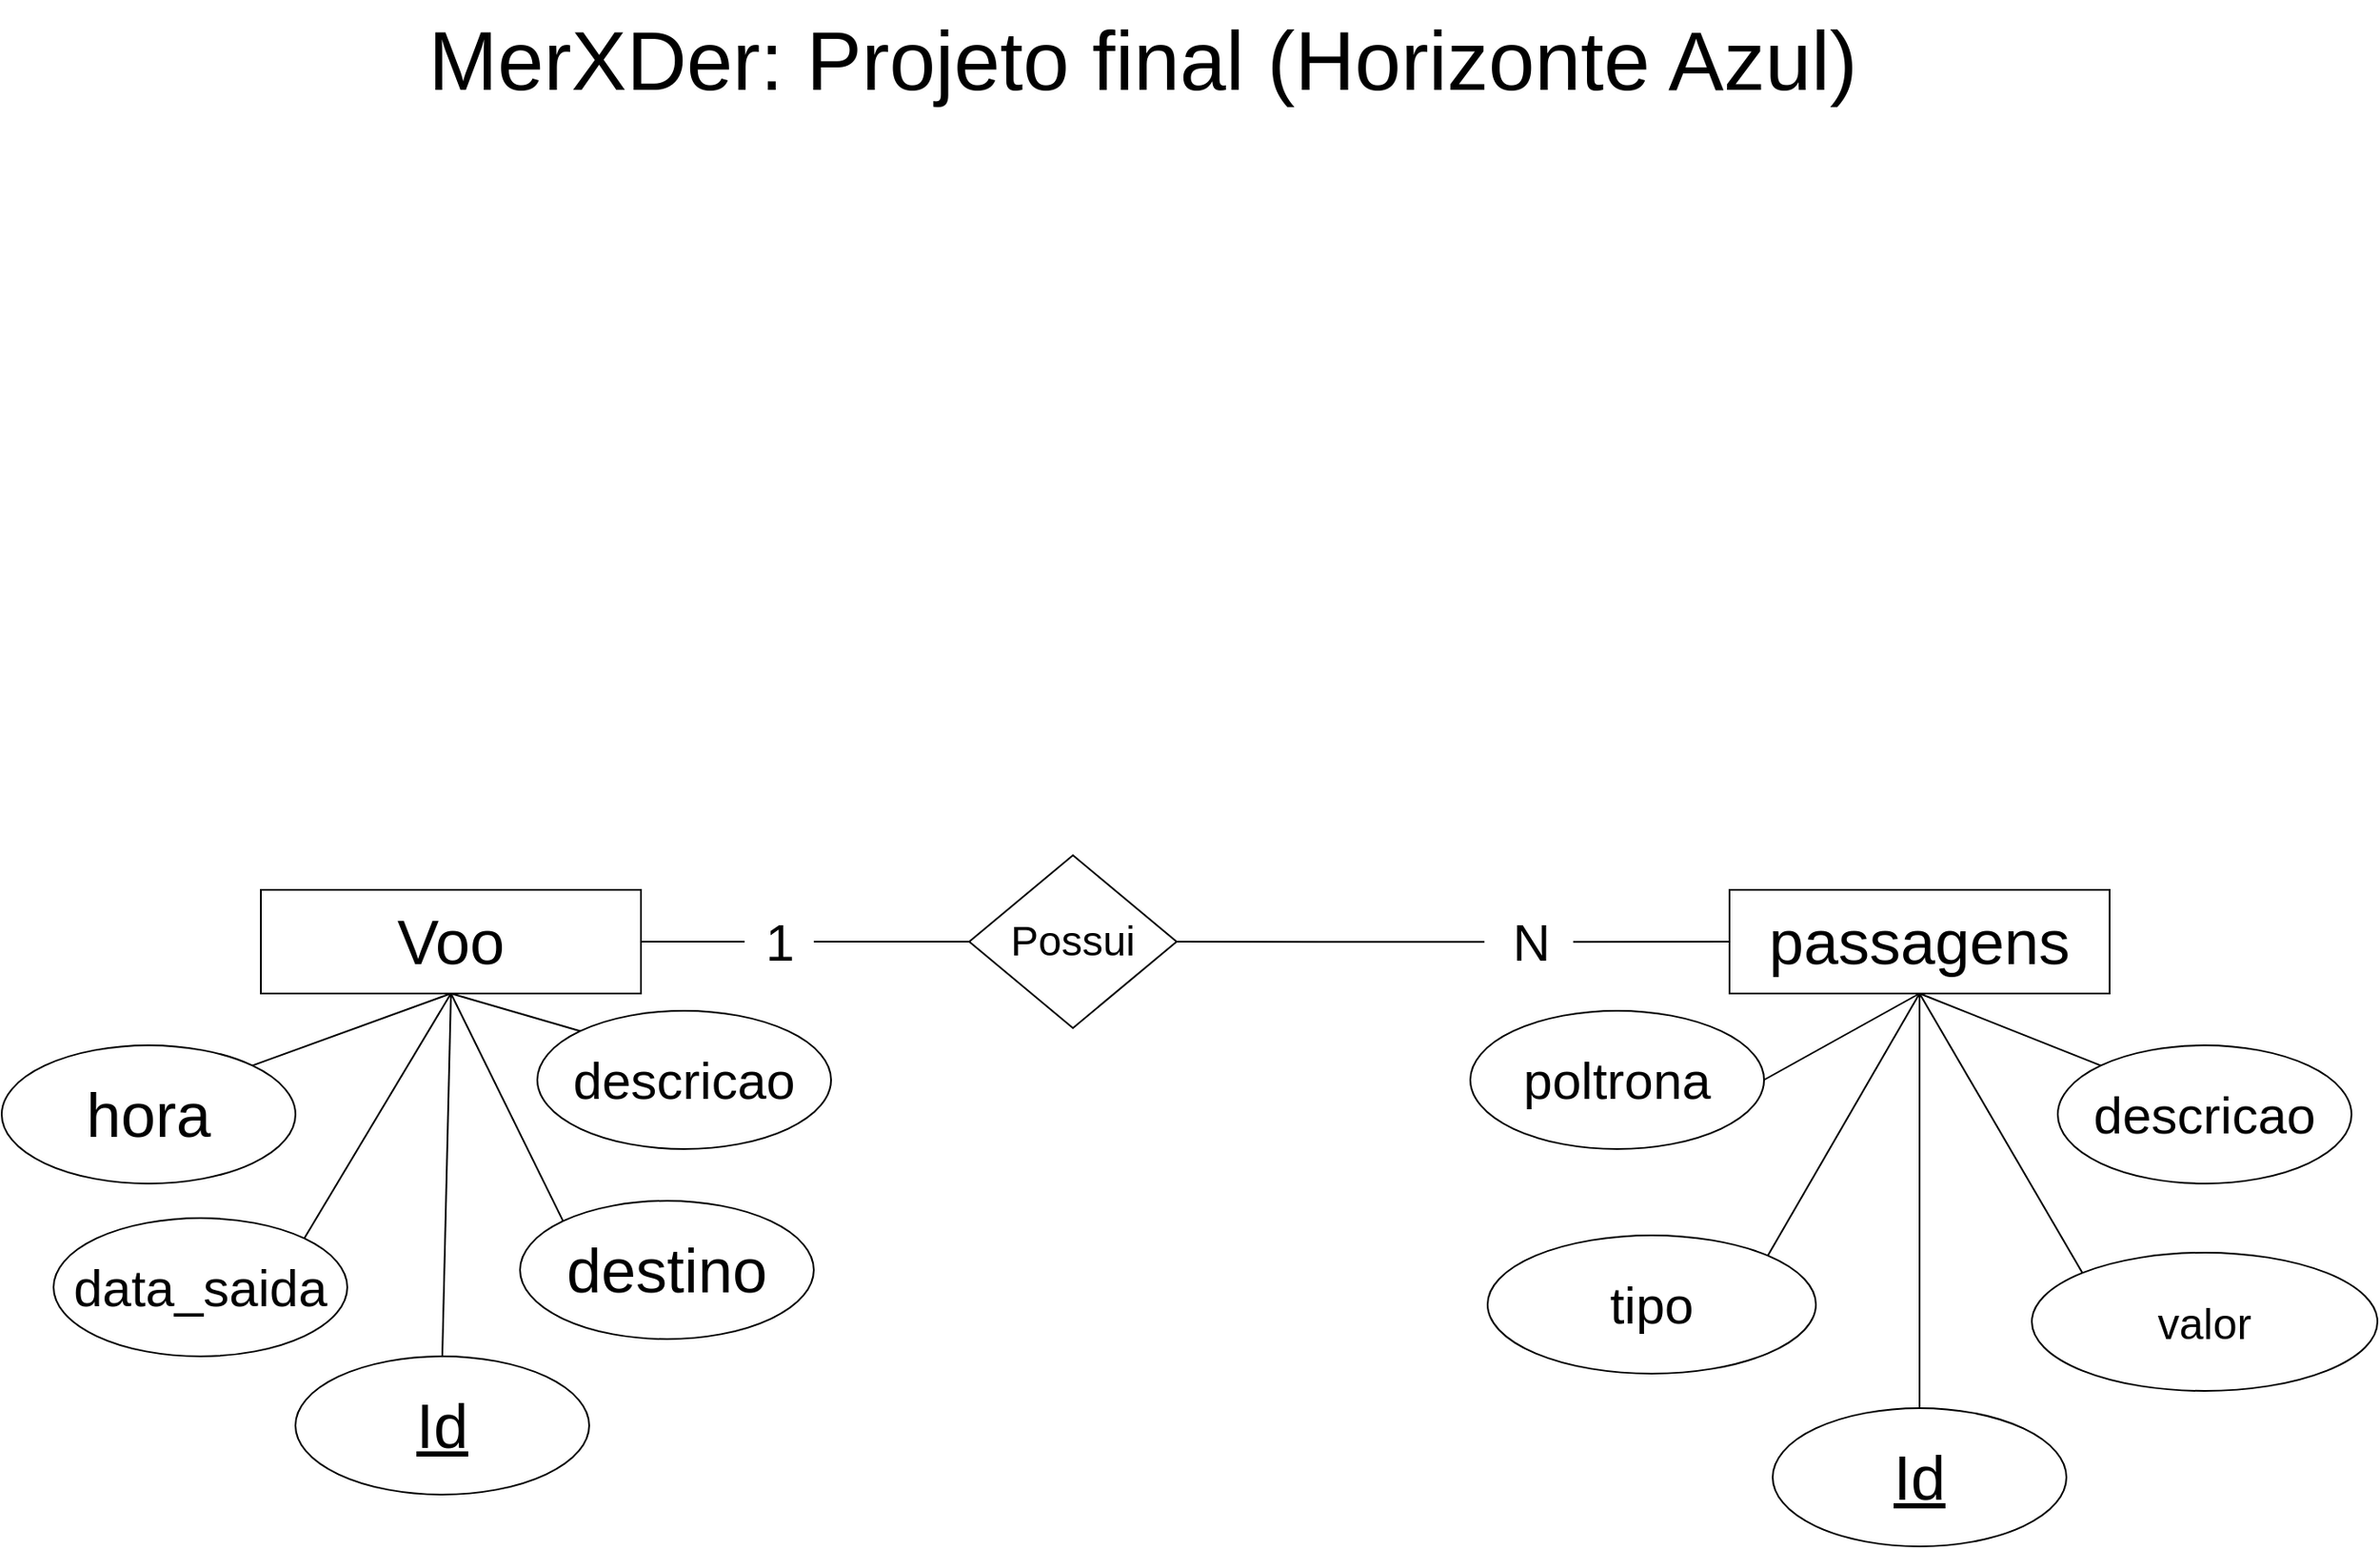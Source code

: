 <mxfile version="21.1.4" type="device">
  <diagram name="Página-1" id="mdyywS_EeyvSb70gsv6_">
    <mxGraphModel dx="2049" dy="1137" grid="1" gridSize="10" guides="1" tooltips="1" connect="1" arrows="1" fold="1" page="1" pageScale="1" pageWidth="827" pageHeight="1169" math="0" shadow="0">
      <root>
        <mxCell id="0" />
        <mxCell id="1" parent="0" />
        <mxCell id="hRhsfTNCvOJJ-qf6JOop-1" value="&lt;font style=&quot;font-size: 48px;&quot;&gt;MerXDer: Projeto final (Horizonte Azul)&lt;/font&gt;" style="text;html=1;align=center;verticalAlign=middle;resizable=0;points=[];autosize=1;strokeColor=none;fillColor=none;" vertex="1" parent="1">
          <mxGeometry x="425" y="25" width="850" height="70" as="geometry" />
        </mxCell>
        <mxCell id="hRhsfTNCvOJJ-qf6JOop-6" value="&lt;font style=&quot;font-size: 36px;&quot;&gt;passagens&lt;/font&gt;" style="rounded=0;whiteSpace=wrap;html=1;" vertex="1" parent="1">
          <mxGeometry x="1190" y="540" width="220" height="60" as="geometry" />
        </mxCell>
        <mxCell id="hRhsfTNCvOJJ-qf6JOop-31" value="&lt;span style=&quot;font-size: 30px;&quot;&gt;poltrona&lt;/span&gt;" style="ellipse;whiteSpace=wrap;html=1;" vertex="1" parent="1">
          <mxGeometry x="1040" y="610" width="170" height="80" as="geometry" />
        </mxCell>
        <mxCell id="hRhsfTNCvOJJ-qf6JOop-32" value="&lt;font style=&quot;font-size: 36px;&quot;&gt;&lt;u&gt;Id&lt;/u&gt;&lt;/font&gt;" style="ellipse;whiteSpace=wrap;html=1;" vertex="1" parent="1">
          <mxGeometry x="1215" y="840" width="170" height="80" as="geometry" />
        </mxCell>
        <mxCell id="hRhsfTNCvOJJ-qf6JOop-33" value="&lt;font style=&quot;font-size: 25px;&quot;&gt;valor&lt;/font&gt;" style="ellipse;whiteSpace=wrap;html=1;" vertex="1" parent="1">
          <mxGeometry x="1365" y="750" width="200" height="80" as="geometry" />
        </mxCell>
        <mxCell id="hRhsfTNCvOJJ-qf6JOop-34" value="&lt;font style=&quot;font-size: 30px;&quot;&gt;descricao&lt;/font&gt;" style="ellipse;whiteSpace=wrap;html=1;" vertex="1" parent="1">
          <mxGeometry x="1380" y="630" width="170" height="80" as="geometry" />
        </mxCell>
        <mxCell id="hRhsfTNCvOJJ-qf6JOop-35" value="&lt;font style=&quot;font-size: 30px;&quot;&gt;tipo&lt;/font&gt;" style="ellipse;whiteSpace=wrap;html=1;" vertex="1" parent="1">
          <mxGeometry x="1050" y="740" width="190" height="80" as="geometry" />
        </mxCell>
        <mxCell id="hRhsfTNCvOJJ-qf6JOop-36" value="" style="endArrow=none;html=1;rounded=0;exitX=0.5;exitY=1;exitDx=0;exitDy=0;entryX=0;entryY=0;entryDx=0;entryDy=0;" edge="1" parent="1" source="hRhsfTNCvOJJ-qf6JOop-6" target="hRhsfTNCvOJJ-qf6JOop-33">
          <mxGeometry width="50" height="50" relative="1" as="geometry">
            <mxPoint x="1421" y="330" as="sourcePoint" />
            <mxPoint x="1280" y="410" as="targetPoint" />
          </mxGeometry>
        </mxCell>
        <mxCell id="hRhsfTNCvOJJ-qf6JOop-37" value="" style="endArrow=none;html=1;rounded=0;exitX=0.5;exitY=1;exitDx=0;exitDy=0;entryX=1;entryY=0.5;entryDx=0;entryDy=0;" edge="1" parent="1" source="hRhsfTNCvOJJ-qf6JOop-6" target="hRhsfTNCvOJJ-qf6JOop-31">
          <mxGeometry width="50" height="50" relative="1" as="geometry">
            <mxPoint x="1431" y="340" as="sourcePoint" />
            <mxPoint x="1170" y="410" as="targetPoint" />
          </mxGeometry>
        </mxCell>
        <mxCell id="hRhsfTNCvOJJ-qf6JOop-38" value="" style="endArrow=none;html=1;rounded=0;exitX=0.5;exitY=1;exitDx=0;exitDy=0;entryX=1;entryY=0;entryDx=0;entryDy=0;" edge="1" parent="1" source="hRhsfTNCvOJJ-qf6JOop-6" target="hRhsfTNCvOJJ-qf6JOop-35">
          <mxGeometry width="50" height="50" relative="1" as="geometry">
            <mxPoint x="1441" y="350" as="sourcePoint" />
            <mxPoint x="1220" y="440" as="targetPoint" />
          </mxGeometry>
        </mxCell>
        <mxCell id="hRhsfTNCvOJJ-qf6JOop-39" value="" style="endArrow=none;html=1;rounded=0;exitX=0.5;exitY=1;exitDx=0;exitDy=0;entryX=0;entryY=0;entryDx=0;entryDy=0;" edge="1" parent="1" source="hRhsfTNCvOJJ-qf6JOop-6" target="hRhsfTNCvOJJ-qf6JOop-34">
          <mxGeometry width="50" height="50" relative="1" as="geometry">
            <mxPoint x="1380" y="330" as="sourcePoint" />
            <mxPoint x="1330" y="380" as="targetPoint" />
          </mxGeometry>
        </mxCell>
        <mxCell id="hRhsfTNCvOJJ-qf6JOop-40" value="" style="endArrow=none;html=1;rounded=0;exitX=0.5;exitY=1;exitDx=0;exitDy=0;entryX=0.5;entryY=0;entryDx=0;entryDy=0;" edge="1" parent="1" source="hRhsfTNCvOJJ-qf6JOop-6" target="hRhsfTNCvOJJ-qf6JOop-32">
          <mxGeometry width="50" height="50" relative="1" as="geometry">
            <mxPoint x="1461" y="370" as="sourcePoint" />
            <mxPoint x="1240" y="460" as="targetPoint" />
            <Array as="points" />
          </mxGeometry>
        </mxCell>
        <mxCell id="hRhsfTNCvOJJ-qf6JOop-44" value="" style="endArrow=none;html=1;rounded=0;entryX=1;entryY=0.5;entryDx=0;entryDy=0;exitX=0;exitY=0.5;exitDx=0;exitDy=0;" edge="1" parent="1" source="hRhsfTNCvOJJ-qf6JOop-59" target="hRhsfTNCvOJJ-qf6JOop-47">
          <mxGeometry width="50" height="50" relative="1" as="geometry">
            <mxPoint x="670" y="739.29" as="sourcePoint" />
            <mxPoint x="570" y="740" as="targetPoint" />
            <Array as="points" />
          </mxGeometry>
        </mxCell>
        <mxCell id="hRhsfTNCvOJJ-qf6JOop-45" value="&lt;font style=&quot;font-size: 24px;&quot;&gt;Possui&lt;/font&gt;" style="rhombus;whiteSpace=wrap;html=1;" vertex="1" parent="1">
          <mxGeometry x="750" y="520" width="120" height="100" as="geometry" />
        </mxCell>
        <mxCell id="hRhsfTNCvOJJ-qf6JOop-47" value="&lt;font style=&quot;font-size: 36px;&quot;&gt;Voo&lt;/font&gt;" style="rounded=0;whiteSpace=wrap;html=1;" vertex="1" parent="1">
          <mxGeometry x="340" y="540" width="220" height="60" as="geometry" />
        </mxCell>
        <mxCell id="hRhsfTNCvOJJ-qf6JOop-48" value="" style="endArrow=none;html=1;rounded=0;exitX=0.5;exitY=1;exitDx=0;exitDy=0;entryX=0;entryY=0;entryDx=0;entryDy=0;" edge="1" parent="1" source="hRhsfTNCvOJJ-qf6JOop-47" target="hRhsfTNCvOJJ-qf6JOop-54">
          <mxGeometry width="50" height="50" relative="1" as="geometry">
            <mxPoint x="1250" y="260" as="sourcePoint" />
            <mxPoint x="1270" y="870" as="targetPoint" />
            <Array as="points" />
          </mxGeometry>
        </mxCell>
        <mxCell id="hRhsfTNCvOJJ-qf6JOop-49" value="" style="endArrow=none;html=1;rounded=0;entryX=0.5;entryY=1;entryDx=0;entryDy=0;exitX=1;exitY=0;exitDx=0;exitDy=0;" edge="1" parent="1" source="hRhsfTNCvOJJ-qf6JOop-57" target="hRhsfTNCvOJJ-qf6JOop-47">
          <mxGeometry width="50" height="50" relative="1" as="geometry">
            <mxPoint x="1100" y="890" as="sourcePoint" />
            <mxPoint x="1260" y="470" as="targetPoint" />
            <Array as="points" />
          </mxGeometry>
        </mxCell>
        <mxCell id="hRhsfTNCvOJJ-qf6JOop-50" value="" style="endArrow=none;html=1;rounded=0;entryX=0.5;entryY=1;entryDx=0;entryDy=0;exitX=1;exitY=0;exitDx=0;exitDy=0;" edge="1" parent="1" source="hRhsfTNCvOJJ-qf6JOop-56" target="hRhsfTNCvOJJ-qf6JOop-47">
          <mxGeometry width="50" height="50" relative="1" as="geometry">
            <mxPoint x="1060" y="830" as="sourcePoint" />
            <mxPoint x="1170" y="820" as="targetPoint" />
            <Array as="points" />
          </mxGeometry>
        </mxCell>
        <mxCell id="hRhsfTNCvOJJ-qf6JOop-51" value="" style="endArrow=none;html=1;rounded=0;entryX=0.5;entryY=1;entryDx=0;entryDy=0;exitX=0;exitY=0;exitDx=0;exitDy=0;" edge="1" parent="1" source="hRhsfTNCvOJJ-qf6JOop-55" target="hRhsfTNCvOJJ-qf6JOop-47">
          <mxGeometry width="50" height="50" relative="1" as="geometry">
            <mxPoint x="1340" y="830" as="sourcePoint" />
            <mxPoint x="1280" y="490" as="targetPoint" />
            <Array as="points" />
          </mxGeometry>
        </mxCell>
        <mxCell id="hRhsfTNCvOJJ-qf6JOop-52" value="" style="endArrow=none;html=1;rounded=0;entryX=0.5;entryY=1;entryDx=0;entryDy=0;exitX=0.5;exitY=0;exitDx=0;exitDy=0;" edge="1" parent="1" source="hRhsfTNCvOJJ-qf6JOop-53" target="hRhsfTNCvOJJ-qf6JOop-47">
          <mxGeometry width="50" height="50" relative="1" as="geometry">
            <mxPoint x="1200" y="910" as="sourcePoint" />
            <mxPoint x="1290" y="500" as="targetPoint" />
            <Array as="points" />
          </mxGeometry>
        </mxCell>
        <mxCell id="hRhsfTNCvOJJ-qf6JOop-53" value="&lt;font style=&quot;font-size: 36px;&quot;&gt;&lt;u&gt;Id&lt;/u&gt;&lt;/font&gt;" style="ellipse;whiteSpace=wrap;html=1;" vertex="1" parent="1">
          <mxGeometry x="360" y="810" width="170" height="80" as="geometry" />
        </mxCell>
        <mxCell id="hRhsfTNCvOJJ-qf6JOop-54" value="&lt;font style=&quot;font-size: 36px;&quot;&gt;destino&lt;/font&gt;" style="ellipse;whiteSpace=wrap;html=1;" vertex="1" parent="1">
          <mxGeometry x="490" y="720" width="170" height="80" as="geometry" />
        </mxCell>
        <mxCell id="hRhsfTNCvOJJ-qf6JOop-55" value="&lt;font style=&quot;font-size: 30px;&quot;&gt;descricao&lt;/font&gt;" style="ellipse;whiteSpace=wrap;html=1;" vertex="1" parent="1">
          <mxGeometry x="500" y="610" width="170" height="80" as="geometry" />
        </mxCell>
        <mxCell id="hRhsfTNCvOJJ-qf6JOop-56" value="&lt;font style=&quot;font-size: 36px;&quot;&gt;hora&lt;/font&gt;" style="ellipse;whiteSpace=wrap;html=1;" vertex="1" parent="1">
          <mxGeometry x="190" y="630" width="170" height="80" as="geometry" />
        </mxCell>
        <mxCell id="hRhsfTNCvOJJ-qf6JOop-57" value="&lt;font style=&quot;font-size: 30px;&quot;&gt;data_saida&lt;/font&gt;" style="ellipse;whiteSpace=wrap;html=1;" vertex="1" parent="1">
          <mxGeometry x="220" y="730" width="170" height="80" as="geometry" />
        </mxCell>
        <mxCell id="hRhsfTNCvOJJ-qf6JOop-60" value="" style="endArrow=none;html=1;rounded=0;entryX=1;entryY=0.5;entryDx=0;entryDy=0;exitX=0;exitY=0.5;exitDx=0;exitDy=0;" edge="1" parent="1" source="hRhsfTNCvOJJ-qf6JOop-45" target="hRhsfTNCvOJJ-qf6JOop-59">
          <mxGeometry width="50" height="50" relative="1" as="geometry">
            <mxPoint x="770" y="740" as="sourcePoint" />
            <mxPoint x="570" y="740" as="targetPoint" />
            <Array as="points" />
          </mxGeometry>
        </mxCell>
        <mxCell id="hRhsfTNCvOJJ-qf6JOop-59" value="&lt;font style=&quot;font-size: 30px;&quot;&gt;1&lt;/font&gt;" style="text;html=1;align=center;verticalAlign=middle;resizable=0;points=[];autosize=1;strokeColor=none;fillColor=none;" vertex="1" parent="1">
          <mxGeometry x="620" y="545" width="40" height="50" as="geometry" />
        </mxCell>
        <mxCell id="hRhsfTNCvOJJ-qf6JOop-61" value="&lt;font style=&quot;font-size: 30px;&quot;&gt;N&lt;/font&gt;" style="text;html=1;align=center;verticalAlign=middle;resizable=0;points=[];autosize=1;strokeColor=none;fillColor=none;" vertex="1" parent="1">
          <mxGeometry x="1050" y="545" width="50" height="50" as="geometry" />
        </mxCell>
        <mxCell id="hRhsfTNCvOJJ-qf6JOop-81" value="" style="endArrow=none;html=1;rounded=0;entryX=1;entryY=0.5;entryDx=0;entryDy=0;exitX=-0.037;exitY=0.503;exitDx=0;exitDy=0;exitPerimeter=0;" edge="1" parent="1" source="hRhsfTNCvOJJ-qf6JOop-61" target="hRhsfTNCvOJJ-qf6JOop-45">
          <mxGeometry width="50" height="50" relative="1" as="geometry">
            <mxPoint x="1020" y="730" as="sourcePoint" />
            <mxPoint x="900" y="730" as="targetPoint" />
            <Array as="points" />
          </mxGeometry>
        </mxCell>
        <mxCell id="hRhsfTNCvOJJ-qf6JOop-82" value="" style="endArrow=none;html=1;rounded=0;exitX=0;exitY=0.5;exitDx=0;exitDy=0;entryX=0.991;entryY=0.503;entryDx=0;entryDy=0;entryPerimeter=0;" edge="1" parent="1" source="hRhsfTNCvOJJ-qf6JOop-6" target="hRhsfTNCvOJJ-qf6JOop-61">
          <mxGeometry width="50" height="50" relative="1" as="geometry">
            <mxPoint x="780" y="750" as="sourcePoint" />
            <mxPoint x="1160" y="740" as="targetPoint" />
            <Array as="points" />
          </mxGeometry>
        </mxCell>
      </root>
    </mxGraphModel>
  </diagram>
</mxfile>
